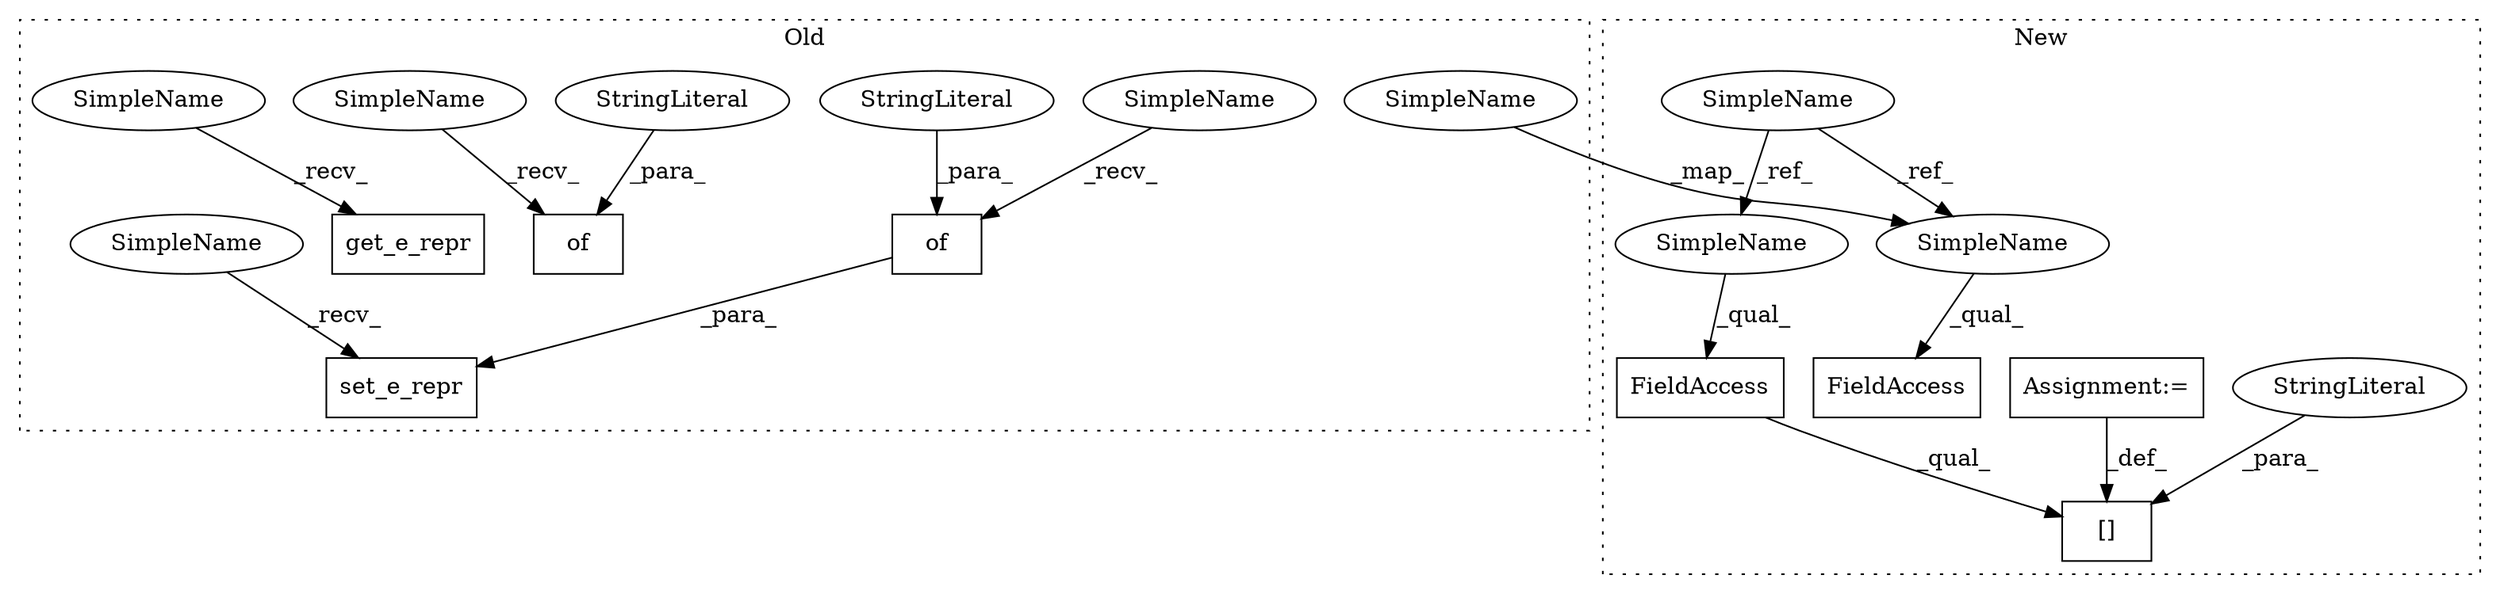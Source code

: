 digraph G {
subgraph cluster0 {
1 [label="get_e_repr" a="32" s="12840" l="12" shape="box"];
7 [label="set_e_repr" a="32" s="13026,13066" l="11,1" shape="box"];
9 [label="of" a="32" s="13041,13065" l="3,1" shape="box"];
10 [label="of" a="32" s="13208,13232" l="3,1" shape="box"];
11 [label="StringLiteral" a="45" s="13044" l="4" shape="ellipse"];
12 [label="StringLiteral" a="45" s="13211" l="4" shape="ellipse"];
13 [label="SimpleName" a="42" s="13037" l="3" shape="ellipse"];
14 [label="SimpleName" a="42" s="13204" l="3" shape="ellipse"];
17 [label="SimpleName" a="42" s="12838" l="1" shape="ellipse"];
18 [label="SimpleName" a="42" s="13024" l="1" shape="ellipse"];
19 [label="SimpleName" a="42" s="12503" l="1" shape="ellipse"];
label = "Old";
style="dotted";
}
subgraph cluster1 {
2 [label="[]" a="2" s="13658,13670" l="8,1" shape="box"];
3 [label="StringLiteral" a="45" s="13666" l="4" shape="ellipse"];
4 [label="FieldAccess" a="22" s="13658" l="7" shape="box"];
5 [label="Assignment:=" a="7" s="13671" l="1" shape="box"];
6 [label="SimpleName" a="42" s="13170" l="1" shape="ellipse"];
8 [label="FieldAccess" a="22" s="13208" l="7" shape="box"];
15 [label="SimpleName" a="42" s="13658" l="1" shape="ellipse"];
16 [label="SimpleName" a="42" s="13208" l="1" shape="ellipse"];
label = "New";
style="dotted";
}
3 -> 2 [label="_para_"];
4 -> 2 [label="_qual_"];
5 -> 2 [label="_def_"];
6 -> 16 [label="_ref_"];
6 -> 15 [label="_ref_"];
9 -> 7 [label="_para_"];
11 -> 9 [label="_para_"];
12 -> 10 [label="_para_"];
13 -> 9 [label="_recv_"];
14 -> 10 [label="_recv_"];
15 -> 4 [label="_qual_"];
16 -> 8 [label="_qual_"];
17 -> 1 [label="_recv_"];
18 -> 7 [label="_recv_"];
19 -> 16 [label="_map_"];
}